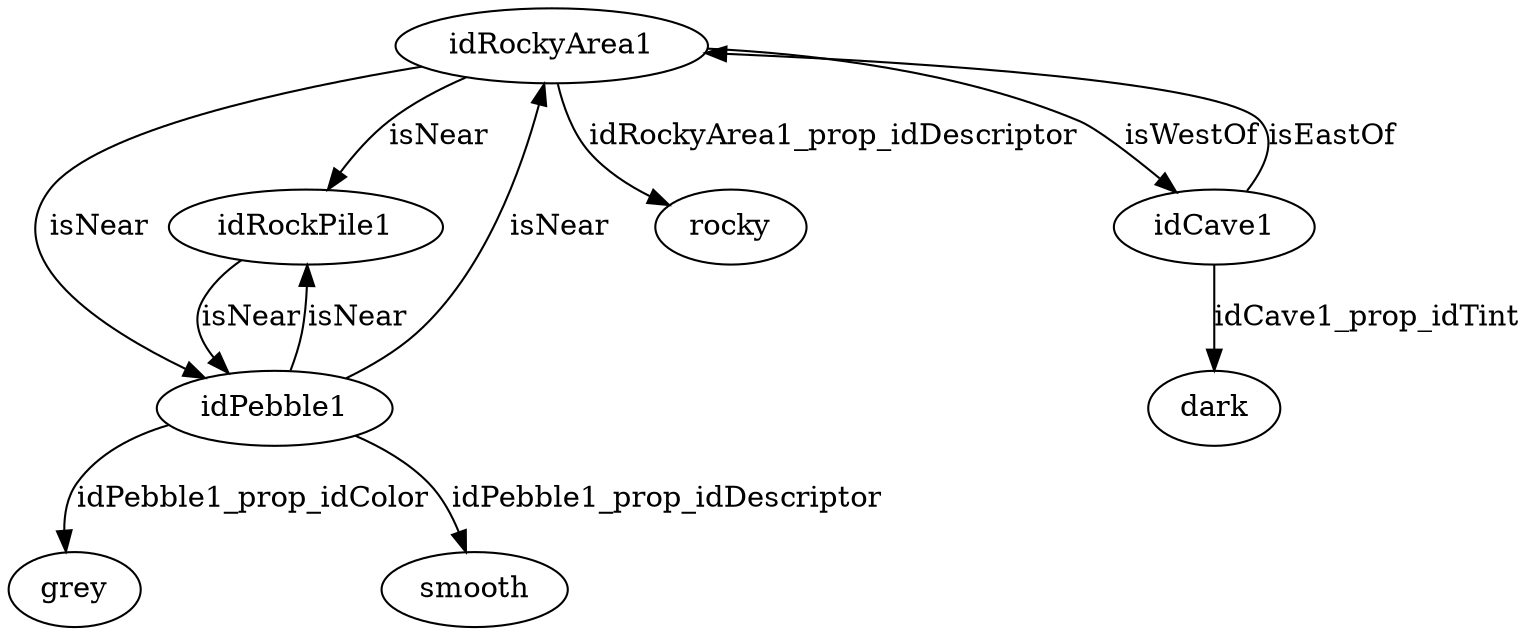 digraph  {
idRockyArea1;
idRockPile1;
idPebble1;
idCave1;


grey;
smooth;
rocky;
dark;

idRockyArea1 -> rocky  [label=idRockyArea1_prop_idDescriptor];
idRockyArea1 -> idRockPile1  [label=isNear];
idRockyArea1 -> idPebble1  [label=isNear];
idRockyArea1 -> idCave1  [label=isWestOf];


idRockPile1 -> idPebble1  [label=isNear];

idPebble1 -> grey  [label=idPebble1_prop_idColor];
idPebble1 -> smooth  [label=idPebble1_prop_idDescriptor];
idPebble1 -> idRockyArea1  [label=isNear];
idPebble1 -> idRockPile1  [label=isNear];



idCave1 -> dark  [label=idCave1_prop_idTint];
idCave1 -> idRockyArea1  [label=isEastOf];

}
